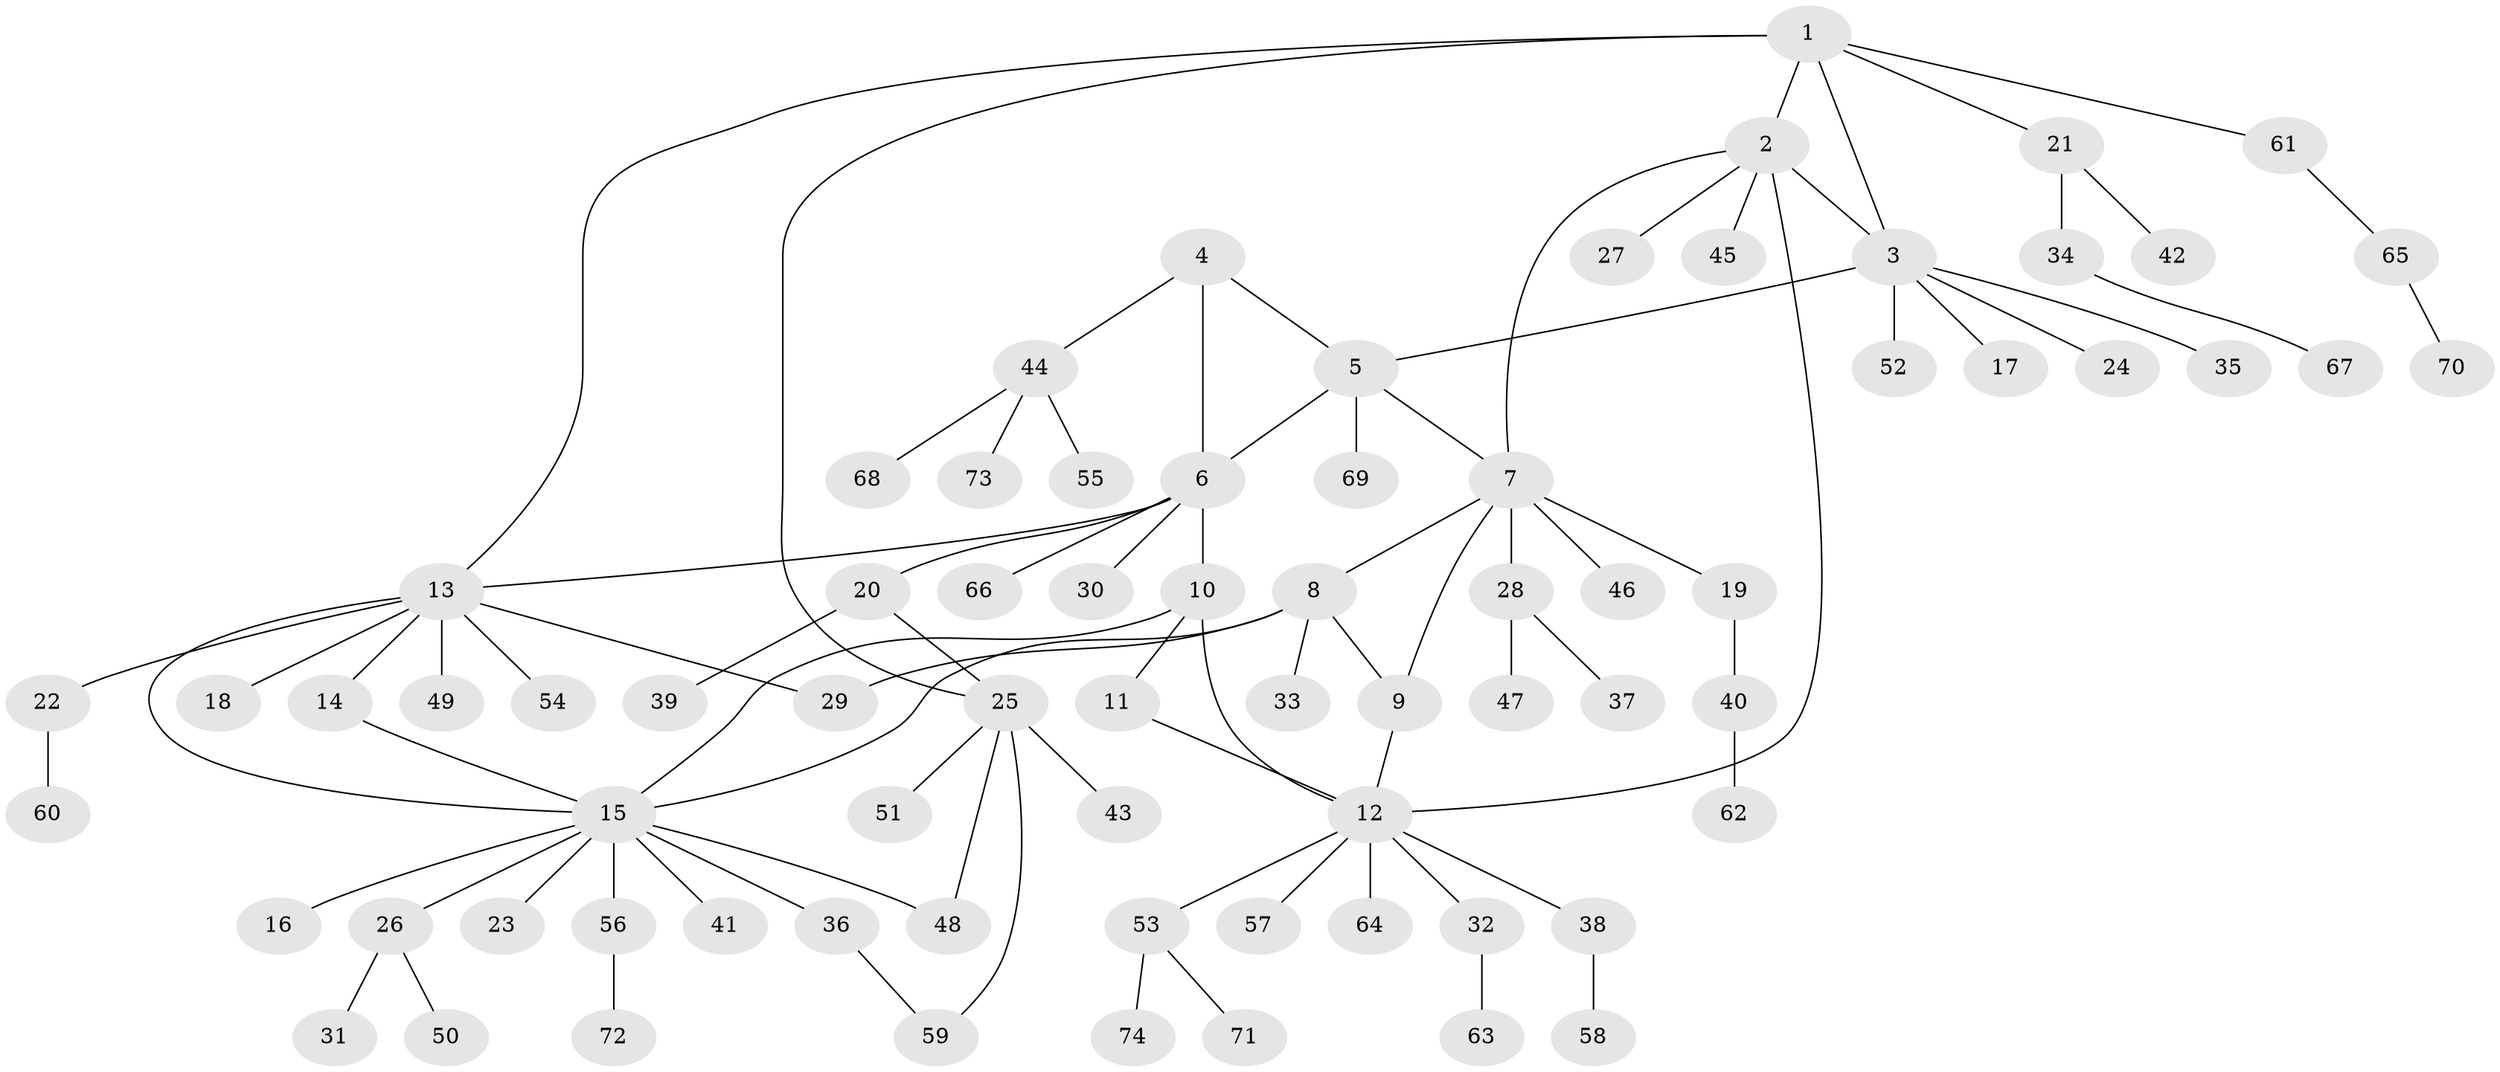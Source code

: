 // coarse degree distribution, {3: 0.10810810810810811, 4: 0.10810810810810811, 9: 0.02702702702702703, 2: 0.16216216216216217, 1: 0.43243243243243246, 6: 0.08108108108108109, 5: 0.05405405405405406, 7: 0.02702702702702703}
// Generated by graph-tools (version 1.1) at 2025/37/03/04/25 23:37:36]
// undirected, 74 vertices, 88 edges
graph export_dot {
  node [color=gray90,style=filled];
  1;
  2;
  3;
  4;
  5;
  6;
  7;
  8;
  9;
  10;
  11;
  12;
  13;
  14;
  15;
  16;
  17;
  18;
  19;
  20;
  21;
  22;
  23;
  24;
  25;
  26;
  27;
  28;
  29;
  30;
  31;
  32;
  33;
  34;
  35;
  36;
  37;
  38;
  39;
  40;
  41;
  42;
  43;
  44;
  45;
  46;
  47;
  48;
  49;
  50;
  51;
  52;
  53;
  54;
  55;
  56;
  57;
  58;
  59;
  60;
  61;
  62;
  63;
  64;
  65;
  66;
  67;
  68;
  69;
  70;
  71;
  72;
  73;
  74;
  1 -- 2;
  1 -- 3;
  1 -- 13;
  1 -- 21;
  1 -- 25;
  1 -- 61;
  2 -- 3;
  2 -- 7;
  2 -- 12;
  2 -- 27;
  2 -- 45;
  3 -- 5;
  3 -- 17;
  3 -- 24;
  3 -- 35;
  3 -- 52;
  4 -- 5;
  4 -- 6;
  4 -- 44;
  5 -- 6;
  5 -- 7;
  5 -- 69;
  6 -- 10;
  6 -- 13;
  6 -- 20;
  6 -- 30;
  6 -- 66;
  7 -- 8;
  7 -- 9;
  7 -- 19;
  7 -- 28;
  7 -- 46;
  8 -- 9;
  8 -- 15;
  8 -- 29;
  8 -- 33;
  9 -- 12;
  10 -- 11;
  10 -- 12;
  10 -- 15;
  11 -- 12;
  12 -- 32;
  12 -- 38;
  12 -- 53;
  12 -- 57;
  12 -- 64;
  13 -- 14;
  13 -- 15;
  13 -- 18;
  13 -- 22;
  13 -- 29;
  13 -- 49;
  13 -- 54;
  14 -- 15;
  15 -- 16;
  15 -- 23;
  15 -- 26;
  15 -- 36;
  15 -- 41;
  15 -- 48;
  15 -- 56;
  19 -- 40;
  20 -- 25;
  20 -- 39;
  21 -- 34;
  21 -- 42;
  22 -- 60;
  25 -- 43;
  25 -- 48;
  25 -- 51;
  25 -- 59;
  26 -- 31;
  26 -- 50;
  28 -- 37;
  28 -- 47;
  32 -- 63;
  34 -- 67;
  36 -- 59;
  38 -- 58;
  40 -- 62;
  44 -- 55;
  44 -- 68;
  44 -- 73;
  53 -- 71;
  53 -- 74;
  56 -- 72;
  61 -- 65;
  65 -- 70;
}
